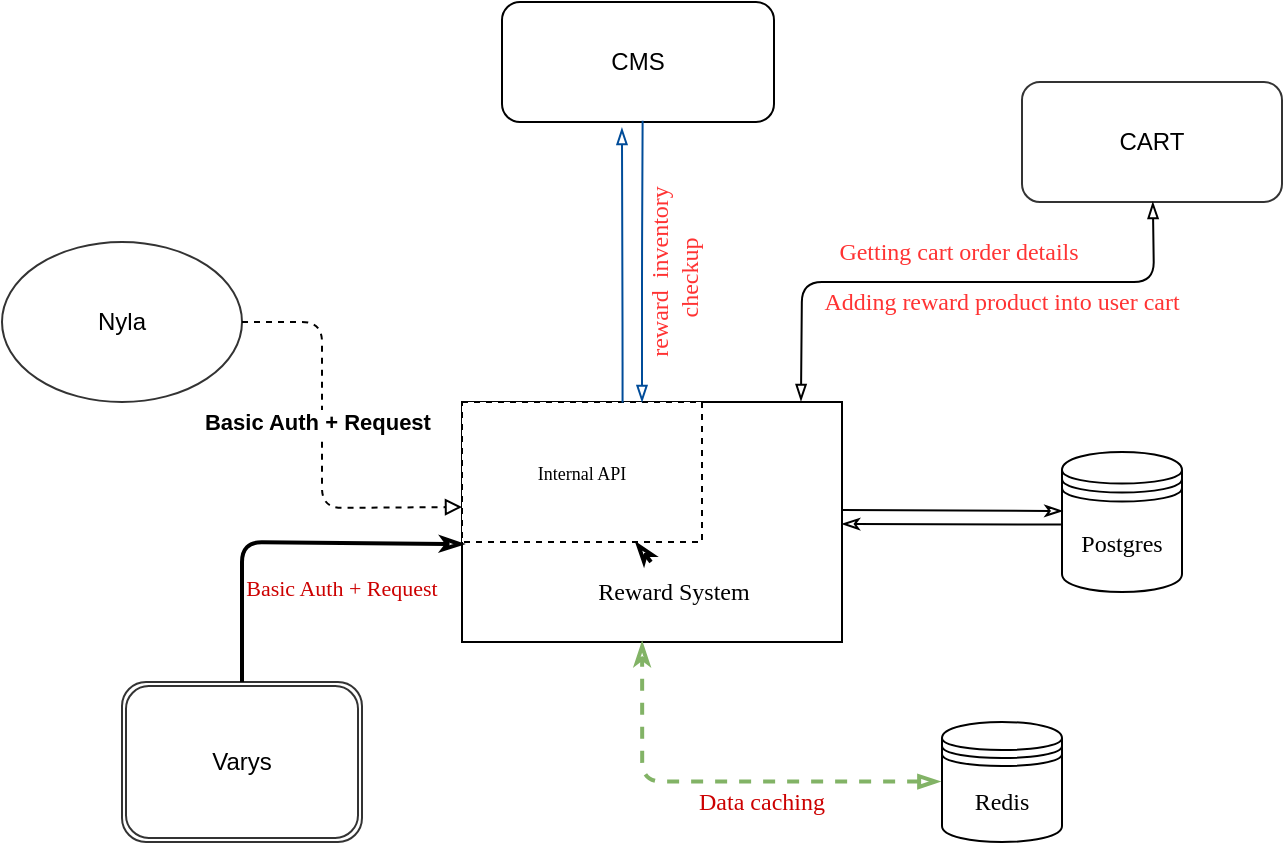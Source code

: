 <mxfile version="14.9.3" type="github">
  <diagram id="oGELrc6GzYuj06Xa6u5U" name="Page-1">
    <mxGraphModel dx="946" dy="471" grid="1" gridSize="10" guides="1" tooltips="1" connect="1" arrows="1" fold="1" page="1" pageScale="1" pageWidth="827" pageHeight="1169" math="0" shadow="0">
      <root>
        <mxCell id="0" />
        <mxCell id="1" parent="0" />
        <mxCell id="Q47fHxw08xRsLLe9Aj8w-1" value="&lt;pre&gt;&lt;br&gt;&lt;/pre&gt;" style="rounded=0;whiteSpace=wrap;html=1;shadow=0;" parent="1" vertex="1">
          <mxGeometry x="270" y="210" width="190" height="120" as="geometry" />
        </mxCell>
        <mxCell id="Q47fHxw08xRsLLe9Aj8w-76" value="" style="edgeStyle=none;rounded=0;orthogonalLoop=1;jettySize=auto;html=1;dashed=1;startArrow=none;startFill=0;endArrow=classicThin;endFill=0;strokeColor=#000000;strokeWidth=2;" parent="1" source="Q47fHxw08xRsLLe9Aj8w-9" target="Q47fHxw08xRsLLe9Aj8w-11" edge="1">
          <mxGeometry relative="1" as="geometry" />
        </mxCell>
        <mxCell id="Q47fHxw08xRsLLe9Aj8w-9" value="&lt;font style=&quot;font-size: 12px&quot; face=&quot;Georgia&quot;&gt;Reward System&lt;/font&gt;" style="text;html=1;strokeColor=none;fillColor=none;align=center;verticalAlign=middle;whiteSpace=wrap;rounded=0;shadow=0;" parent="1" vertex="1">
          <mxGeometry x="326" y="290" width="100" height="30" as="geometry" />
        </mxCell>
        <mxCell id="Q47fHxw08xRsLLe9Aj8w-11" value="" style="rounded=0;whiteSpace=wrap;html=1;shadow=0;dashed=1;" parent="1" vertex="1">
          <mxGeometry x="270" y="210" width="120" height="70" as="geometry" />
        </mxCell>
        <mxCell id="Q47fHxw08xRsLLe9Aj8w-12" value="&lt;font style=&quot;font-size: 9px&quot; face=&quot;Georgia&quot;&gt;Internal API&lt;/font&gt;" style="text;html=1;strokeColor=none;fillColor=none;align=center;verticalAlign=middle;whiteSpace=wrap;rounded=0;shadow=0;dashed=1;" parent="1" vertex="1">
          <mxGeometry x="290" y="235" width="80" height="20" as="geometry" />
        </mxCell>
        <mxCell id="Q47fHxw08xRsLLe9Aj8w-13" value="&lt;font face=&quot;Georgia&quot;&gt;Postgres&lt;/font&gt;" style="shape=datastore;whiteSpace=wrap;html=1;shadow=0;" parent="1" vertex="1">
          <mxGeometry x="570" y="235" width="60" height="70" as="geometry" />
        </mxCell>
        <mxCell id="Q47fHxw08xRsLLe9Aj8w-15" value="" style="endArrow=classicThin;html=1;exitX=1;exitY=0.45;exitDx=0;exitDy=0;exitPerimeter=0;endFill=0;entryX=0.004;entryY=0.421;entryDx=0;entryDy=0;entryPerimeter=0;" parent="1" source="Q47fHxw08xRsLLe9Aj8w-1" target="Q47fHxw08xRsLLe9Aj8w-13" edge="1">
          <mxGeometry width="50" height="50" relative="1" as="geometry">
            <mxPoint x="510" y="270" as="sourcePoint" />
            <mxPoint x="550" y="265" as="targetPoint" />
          </mxGeometry>
        </mxCell>
        <mxCell id="Q47fHxw08xRsLLe9Aj8w-16" value="" style="endArrow=classicThin;html=1;endFill=0;exitX=-0.009;exitY=0.518;exitDx=0;exitDy=0;exitPerimeter=0;strokeWidth=1;" parent="1" source="Q47fHxw08xRsLLe9Aj8w-13" edge="1">
          <mxGeometry width="50" height="50" relative="1" as="geometry">
            <mxPoint x="550" y="271" as="sourcePoint" />
            <mxPoint x="460" y="271" as="targetPoint" />
          </mxGeometry>
        </mxCell>
        <mxCell id="Q47fHxw08xRsLLe9Aj8w-20" style="edgeStyle=none;rounded=0;orthogonalLoop=1;jettySize=auto;html=1;exitX=0;exitY=0.7;exitDx=0;exitDy=0;endArrow=blockThin;endFill=0;" parent="1" source="Q47fHxw08xRsLLe9Aj8w-13" target="Q47fHxw08xRsLLe9Aj8w-13" edge="1">
          <mxGeometry relative="1" as="geometry" />
        </mxCell>
        <mxCell id="Q47fHxw08xRsLLe9Aj8w-22" value="" style="edgeStyle=segmentEdgeStyle;endArrow=classicThin;html=1;strokeWidth=2;endFill=0;strokeColor=#82b366;fillColor=#d5e8d4;startArrow=blockThin;startFill=0;entryX=0.474;entryY=1;entryDx=0;entryDy=0;entryPerimeter=0;exitX=-0.02;exitY=0.496;exitDx=0;exitDy=0;exitPerimeter=0;dashed=1;" parent="1" source="Q47fHxw08xRsLLe9Aj8w-25" target="Q47fHxw08xRsLLe9Aj8w-1" edge="1">
          <mxGeometry width="50" height="50" relative="1" as="geometry">
            <mxPoint x="560" y="400" as="sourcePoint" />
            <mxPoint x="370" y="340" as="targetPoint" />
            <Array as="points">
              <mxPoint x="360" y="400" />
            </Array>
          </mxGeometry>
        </mxCell>
        <mxCell id="Q47fHxw08xRsLLe9Aj8w-25" value="&lt;font face=&quot;Georgia&quot;&gt;Redis&lt;/font&gt;" style="shape=datastore;whiteSpace=wrap;html=1;shadow=0;" parent="1" vertex="1">
          <mxGeometry x="510" y="370" width="60" height="60" as="geometry" />
        </mxCell>
        <mxCell id="Q47fHxw08xRsLLe9Aj8w-37" value="CMS" style="rounded=1;whiteSpace=wrap;html=1;shadow=0;" parent="1" vertex="1">
          <mxGeometry x="290" y="10" width="136" height="60" as="geometry" />
        </mxCell>
        <mxCell id="Q47fHxw08xRsLLe9Aj8w-43" value="" style="edgeStyle=elbowEdgeStyle;elbow=vertical;endArrow=blockThin;html=1;strokeWidth=1;strokeColor=#004C99;exitX=0.669;exitY=0.005;exitDx=0;exitDy=0;exitPerimeter=0;endFill=0;entryX=0.441;entryY=1.05;entryDx=0;entryDy=0;entryPerimeter=0;" parent="1" source="Q47fHxw08xRsLLe9Aj8w-11" edge="1" target="Q47fHxw08xRsLLe9Aj8w-37">
          <mxGeometry width="50" height="50" relative="1" as="geometry">
            <mxPoint x="350" y="200" as="sourcePoint" />
            <mxPoint x="350" y="100" as="targetPoint" />
            <Array as="points">
              <mxPoint x="316" y="180" />
              <mxPoint x="350" y="150" />
              <mxPoint x="350" y="119" />
              <mxPoint x="350" y="133" />
              <mxPoint x="376" y="153" />
            </Array>
          </mxGeometry>
        </mxCell>
        <mxCell id="Q47fHxw08xRsLLe9Aj8w-45" value="" style="endArrow=blockThin;html=1;strokeWidth=1;strokeColor=#004C99;entryX=0.75;entryY=0;entryDx=0;entryDy=0;endFill=0;exitX=0.517;exitY=0.989;exitDx=0;exitDy=0;exitPerimeter=0;" parent="1" target="Q47fHxw08xRsLLe9Aj8w-11" edge="1" source="Q47fHxw08xRsLLe9Aj8w-37">
          <mxGeometry width="50" height="50" relative="1" as="geometry">
            <mxPoint x="360" y="100" as="sourcePoint" />
            <mxPoint x="360" y="190" as="targetPoint" />
            <Array as="points">
              <mxPoint x="360" y="140" />
            </Array>
          </mxGeometry>
        </mxCell>
        <mxCell id="Q47fHxw08xRsLLe9Aj8w-61" value="" style="endArrow=blockThin;html=1;strokeColor=#000000;strokeWidth=1;exitX=0.892;exitY=-0.004;exitDx=0;exitDy=0;exitPerimeter=0;startArrow=blockThin;startFill=0;endFill=0;" parent="1" source="Q47fHxw08xRsLLe9Aj8w-1" target="Q47fHxw08xRsLLe9Aj8w-62" edge="1">
          <mxGeometry width="50" height="50" relative="1" as="geometry">
            <mxPoint x="440" y="206" as="sourcePoint" />
            <mxPoint x="530" y="150" as="targetPoint" />
            <Array as="points">
              <mxPoint x="440" y="150" />
              <mxPoint x="616" y="150" />
            </Array>
          </mxGeometry>
        </mxCell>
        <mxCell id="Q47fHxw08xRsLLe9Aj8w-62" value="CART" style="rounded=1;whiteSpace=wrap;html=1;shadow=0;strokeWidth=1;fillColor=none;gradientColor=none;opacity=80;" parent="1" vertex="1">
          <mxGeometry x="550" y="50" width="130" height="60" as="geometry" />
        </mxCell>
        <mxCell id="Q47fHxw08xRsLLe9Aj8w-66" value="Nyla" style="ellipse;whiteSpace=wrap;html=1;shadow=0;strokeWidth=1;fillColor=none;gradientColor=none;opacity=80;" parent="1" vertex="1">
          <mxGeometry x="40" y="130" width="120" height="80" as="geometry" />
        </mxCell>
        <mxCell id="Q47fHxw08xRsLLe9Aj8w-69" value="" style="endArrow=block;html=1;strokeColor=#000000;strokeWidth=1;exitX=1;exitY=0.5;exitDx=0;exitDy=0;entryX=0;entryY=0.75;entryDx=0;entryDy=0;endFill=0;dashed=1;" parent="1" source="Q47fHxw08xRsLLe9Aj8w-66" target="Q47fHxw08xRsLLe9Aj8w-11" edge="1">
          <mxGeometry width="50" height="50" relative="1" as="geometry">
            <mxPoint x="320" y="230" as="sourcePoint" />
            <mxPoint x="370" y="180" as="targetPoint" />
            <Array as="points">
              <mxPoint x="200" y="170" />
              <mxPoint x="200" y="263" />
            </Array>
          </mxGeometry>
        </mxCell>
        <mxCell id="Q47fHxw08xRsLLe9Aj8w-77" value="&lt;b&gt;Basic Auth + Request&lt;/b&gt;&amp;nbsp;" style="edgeLabel;html=1;align=center;verticalAlign=middle;resizable=0;points=[];" parent="Q47fHxw08xRsLLe9Aj8w-69" vertex="1" connectable="0">
          <mxGeometry x="-0.113" y="-1" relative="1" as="geometry">
            <mxPoint as="offset" />
          </mxGeometry>
        </mxCell>
        <mxCell id="Q47fHxw08xRsLLe9Aj8w-71" value="Varys" style="shape=ext;double=1;rounded=1;whiteSpace=wrap;html=1;shadow=0;strokeWidth=1;fillColor=none;gradientColor=none;opacity=80;" parent="1" vertex="1">
          <mxGeometry x="100" y="350" width="120" height="80" as="geometry" />
        </mxCell>
        <mxCell id="Q47fHxw08xRsLLe9Aj8w-74" value="" style="endArrow=classicThin;startArrow=none;html=1;strokeColor=#000000;strokeWidth=2;exitX=0.5;exitY=0;exitDx=0;exitDy=0;entryX=0.005;entryY=0.592;entryDx=0;entryDy=0;entryPerimeter=0;startFill=0;endFill=0;" parent="1" source="Q47fHxw08xRsLLe9Aj8w-71" target="Q47fHxw08xRsLLe9Aj8w-1" edge="1">
          <mxGeometry width="50" height="50" relative="1" as="geometry">
            <mxPoint x="390" y="230" as="sourcePoint" />
            <mxPoint x="440" y="180" as="targetPoint" />
            <Array as="points">
              <mxPoint x="160" y="280" />
            </Array>
          </mxGeometry>
        </mxCell>
        <mxCell id="Q47fHxw08xRsLLe9Aj8w-78" value="&lt;font color=&quot;#ff3333&quot; face=&quot;Garamond&quot; style=&quot;font-size: 12px&quot;&gt;Adding reward product into user cart&lt;/font&gt;" style="text;html=1;strokeColor=none;fillColor=none;align=center;verticalAlign=middle;whiteSpace=wrap;rounded=0;shadow=0;opacity=80;rotation=0;" parent="1" vertex="1">
          <mxGeometry x="430" y="145" width="220" height="30" as="geometry" />
        </mxCell>
        <mxCell id="Q47fHxw08xRsLLe9Aj8w-82" value="&lt;font color=&quot;#ff3333&quot; face=&quot;Garamond&quot; style=&quot;font-size: 12px&quot;&gt;&amp;nbsp;reward&amp;nbsp; inventory checkup&amp;nbsp;&lt;/font&gt;" style="text;html=1;strokeColor=none;fillColor=none;align=center;verticalAlign=middle;whiteSpace=wrap;rounded=0;shadow=0;opacity=80;rotation=270;" parent="1" vertex="1">
          <mxGeometry x="311.25" y="126.25" width="129.5" height="40" as="geometry" />
        </mxCell>
        <mxCell id="Q47fHxw08xRsLLe9Aj8w-83" value="&lt;font color=&quot;#ff3333&quot; face=&quot;Garamond&quot;&gt;Getting cart order details&amp;nbsp;&lt;/font&gt;" style="text;html=1;strokeColor=none;fillColor=none;align=center;verticalAlign=middle;whiteSpace=wrap;rounded=0;shadow=0;opacity=80;rotation=0;" parent="1" vertex="1">
          <mxGeometry x="430" y="125" width="180" height="20" as="geometry" />
        </mxCell>
        <mxCell id="Q47fHxw08xRsLLe9Aj8w-84" value="&lt;font style=&quot;font-size: 11px&quot; face=&quot;Georgia&quot; color=&quot;#cc0000&quot;&gt;Basic Auth + Request&lt;/font&gt;" style="text;html=1;strokeColor=none;fillColor=none;align=center;verticalAlign=middle;whiteSpace=wrap;rounded=0;shadow=0;opacity=80;" parent="1" vertex="1">
          <mxGeometry x="160" y="290" width="100" height="25" as="geometry" />
        </mxCell>
        <mxCell id="EZYYgVp2vHvrBd2s9AQf-1" value="&lt;font style=&quot;font-size: 12px&quot; face=&quot;Garamond&quot; color=&quot;#cc0000&quot;&gt;Data&amp;nbsp;&lt;/font&gt;&lt;font color=&quot;#cc0000&quot; face=&quot;Garamond&quot;&gt;caching&lt;/font&gt;" style="text;html=1;strokeColor=none;fillColor=none;align=center;verticalAlign=middle;whiteSpace=wrap;rounded=0;" vertex="1" parent="1">
          <mxGeometry x="350" y="400" width="140" height="20" as="geometry" />
        </mxCell>
      </root>
    </mxGraphModel>
  </diagram>
</mxfile>
